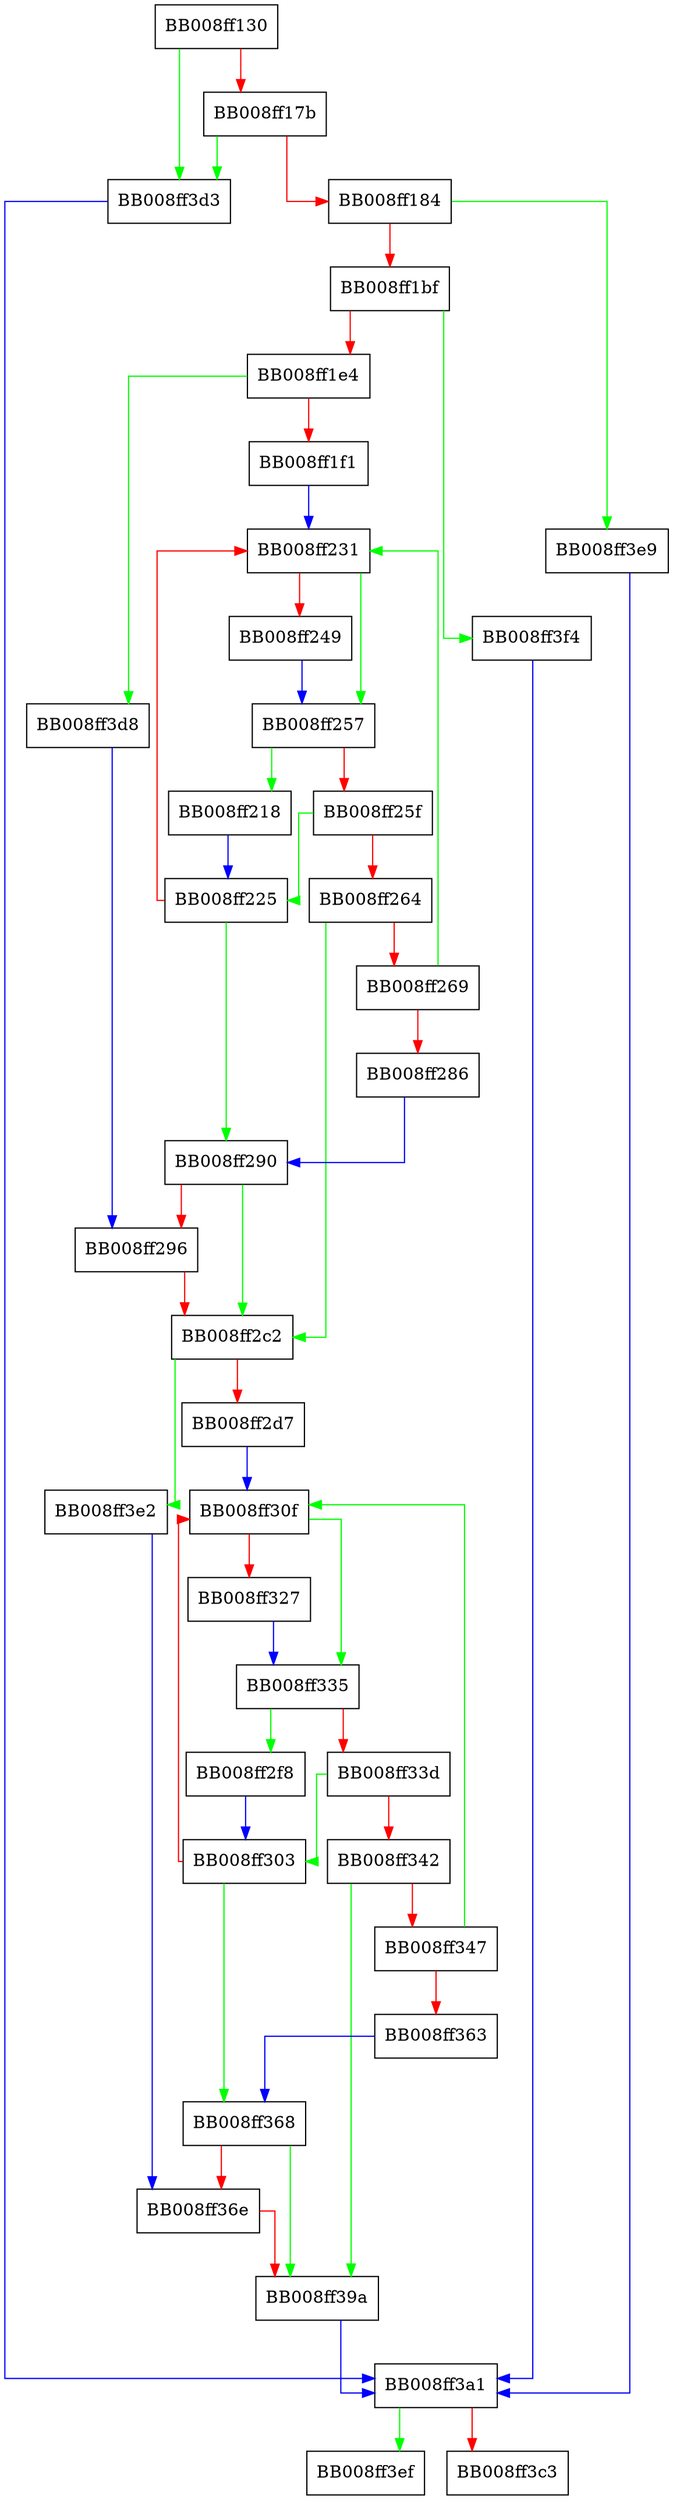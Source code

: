 digraph __gconv_create_spec {
  node [shape="box"];
  graph [splines=ortho];
  BB008ff130 -> BB008ff3d3 [color="green"];
  BB008ff130 -> BB008ff17b [color="red"];
  BB008ff17b -> BB008ff3d3 [color="green"];
  BB008ff17b -> BB008ff184 [color="red"];
  BB008ff184 -> BB008ff3e9 [color="green"];
  BB008ff184 -> BB008ff1bf [color="red"];
  BB008ff1bf -> BB008ff3f4 [color="green"];
  BB008ff1bf -> BB008ff1e4 [color="red"];
  BB008ff1e4 -> BB008ff3d8 [color="green"];
  BB008ff1e4 -> BB008ff1f1 [color="red"];
  BB008ff1f1 -> BB008ff231 [color="blue"];
  BB008ff218 -> BB008ff225 [color="blue"];
  BB008ff225 -> BB008ff290 [color="green"];
  BB008ff225 -> BB008ff231 [color="red"];
  BB008ff231 -> BB008ff257 [color="green"];
  BB008ff231 -> BB008ff249 [color="red"];
  BB008ff249 -> BB008ff257 [color="blue"];
  BB008ff257 -> BB008ff218 [color="green"];
  BB008ff257 -> BB008ff25f [color="red"];
  BB008ff25f -> BB008ff225 [color="green"];
  BB008ff25f -> BB008ff264 [color="red"];
  BB008ff264 -> BB008ff2c2 [color="green"];
  BB008ff264 -> BB008ff269 [color="red"];
  BB008ff269 -> BB008ff231 [color="green"];
  BB008ff269 -> BB008ff286 [color="red"];
  BB008ff286 -> BB008ff290 [color="blue"];
  BB008ff290 -> BB008ff2c2 [color="green"];
  BB008ff290 -> BB008ff296 [color="red"];
  BB008ff296 -> BB008ff2c2 [color="red"];
  BB008ff2c2 -> BB008ff3e2 [color="green"];
  BB008ff2c2 -> BB008ff2d7 [color="red"];
  BB008ff2d7 -> BB008ff30f [color="blue"];
  BB008ff2f8 -> BB008ff303 [color="blue"];
  BB008ff303 -> BB008ff368 [color="green"];
  BB008ff303 -> BB008ff30f [color="red"];
  BB008ff30f -> BB008ff335 [color="green"];
  BB008ff30f -> BB008ff327 [color="red"];
  BB008ff327 -> BB008ff335 [color="blue"];
  BB008ff335 -> BB008ff2f8 [color="green"];
  BB008ff335 -> BB008ff33d [color="red"];
  BB008ff33d -> BB008ff303 [color="green"];
  BB008ff33d -> BB008ff342 [color="red"];
  BB008ff342 -> BB008ff39a [color="green"];
  BB008ff342 -> BB008ff347 [color="red"];
  BB008ff347 -> BB008ff30f [color="green"];
  BB008ff347 -> BB008ff363 [color="red"];
  BB008ff363 -> BB008ff368 [color="blue"];
  BB008ff368 -> BB008ff39a [color="green"];
  BB008ff368 -> BB008ff36e [color="red"];
  BB008ff36e -> BB008ff39a [color="red"];
  BB008ff39a -> BB008ff3a1 [color="blue"];
  BB008ff3a1 -> BB008ff3ef [color="green"];
  BB008ff3a1 -> BB008ff3c3 [color="red"];
  BB008ff3d3 -> BB008ff3a1 [color="blue"];
  BB008ff3d8 -> BB008ff296 [color="blue"];
  BB008ff3e2 -> BB008ff36e [color="blue"];
  BB008ff3e9 -> BB008ff3a1 [color="blue"];
  BB008ff3f4 -> BB008ff3a1 [color="blue"];
}